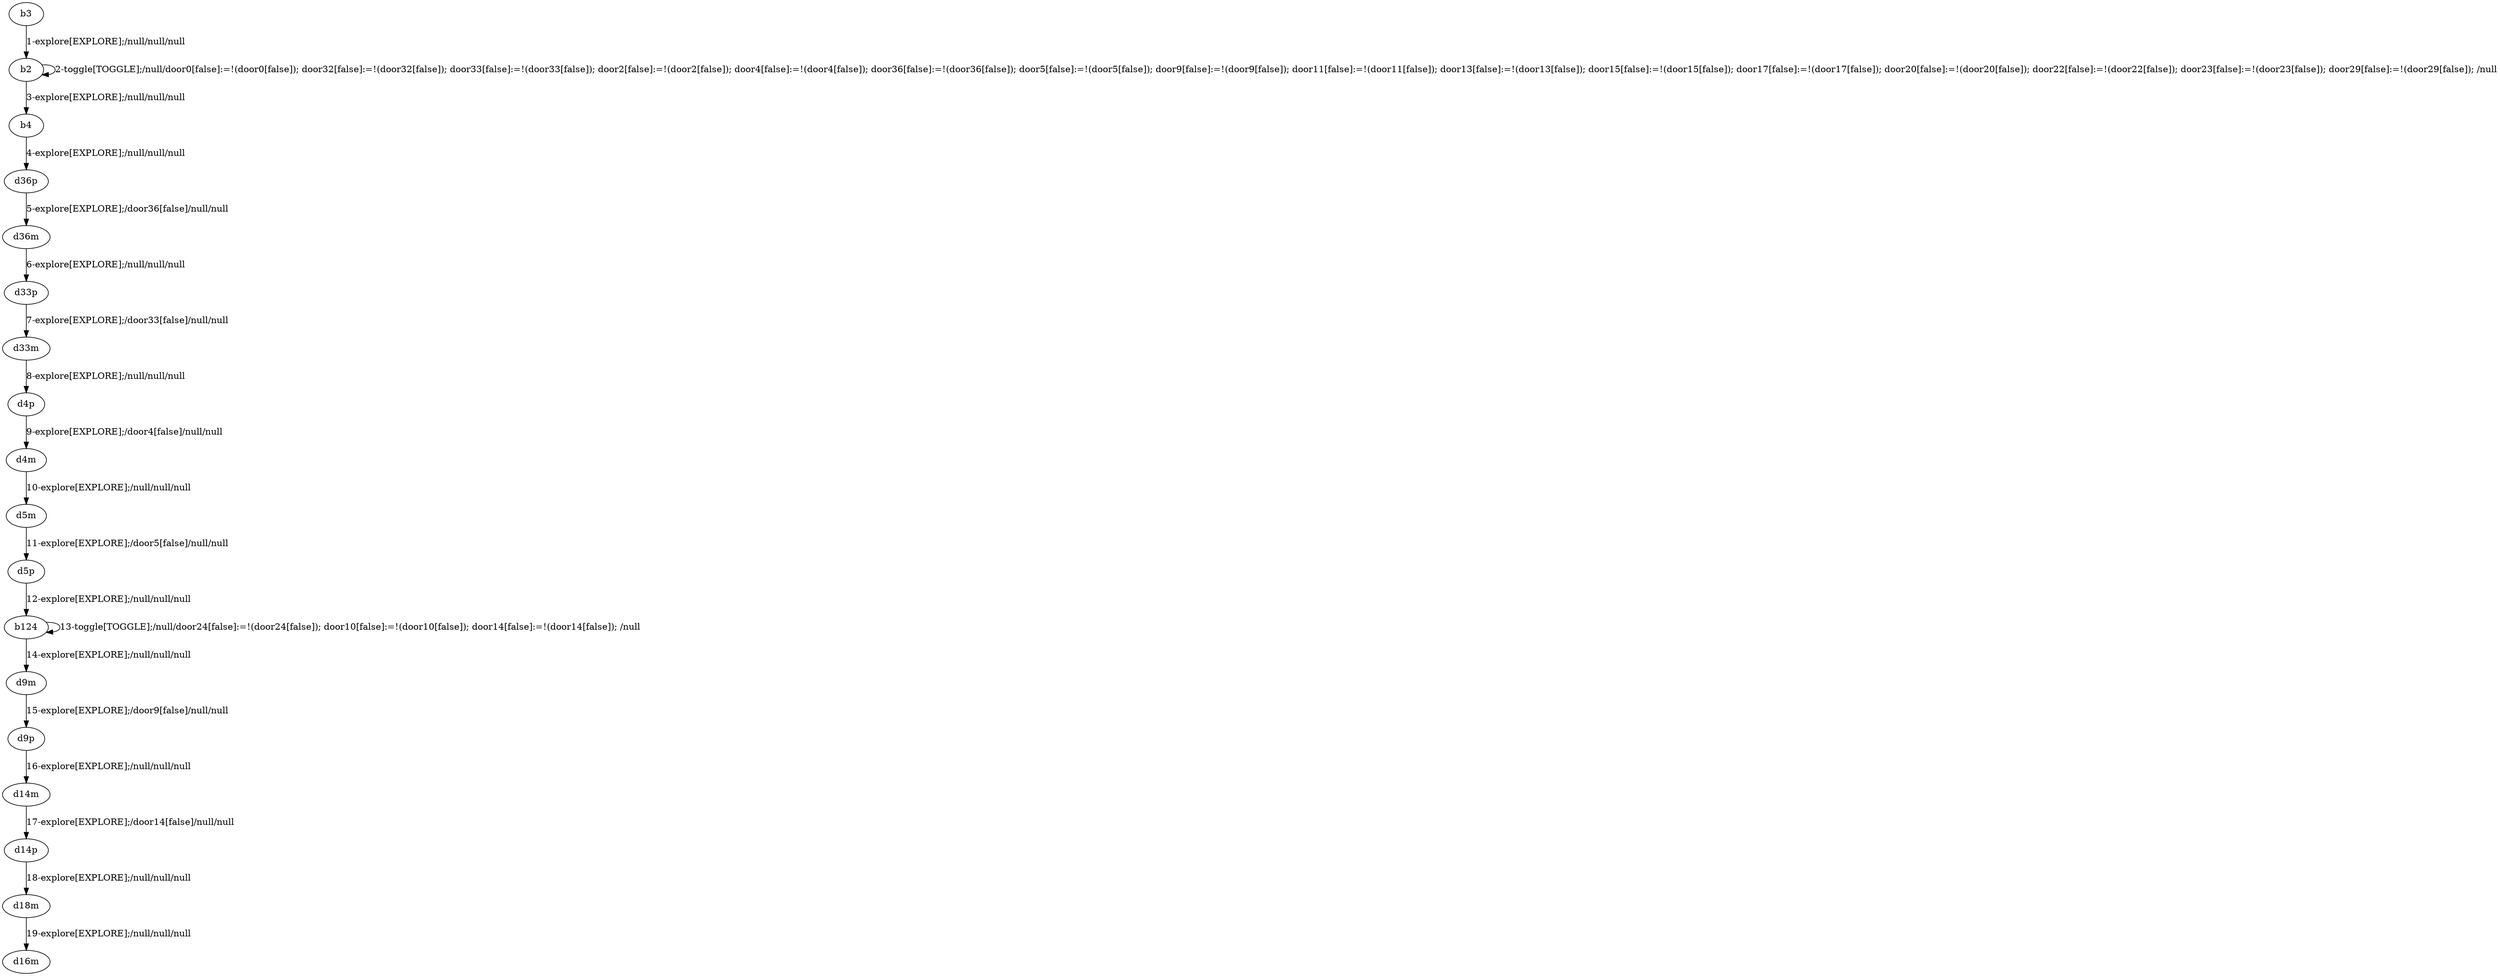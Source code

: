 # Total number of goals covered by this test: 1
# d18m --> d16m

digraph g {
"b3" -> "b2" [label = "1-explore[EXPLORE];/null/null/null"];
"b2" -> "b2" [label = "2-toggle[TOGGLE];/null/door0[false]:=!(door0[false]); door32[false]:=!(door32[false]); door33[false]:=!(door33[false]); door2[false]:=!(door2[false]); door4[false]:=!(door4[false]); door36[false]:=!(door36[false]); door5[false]:=!(door5[false]); door9[false]:=!(door9[false]); door11[false]:=!(door11[false]); door13[false]:=!(door13[false]); door15[false]:=!(door15[false]); door17[false]:=!(door17[false]); door20[false]:=!(door20[false]); door22[false]:=!(door22[false]); door23[false]:=!(door23[false]); door29[false]:=!(door29[false]); /null"];
"b2" -> "b4" [label = "3-explore[EXPLORE];/null/null/null"];
"b4" -> "d36p" [label = "4-explore[EXPLORE];/null/null/null"];
"d36p" -> "d36m" [label = "5-explore[EXPLORE];/door36[false]/null/null"];
"d36m" -> "d33p" [label = "6-explore[EXPLORE];/null/null/null"];
"d33p" -> "d33m" [label = "7-explore[EXPLORE];/door33[false]/null/null"];
"d33m" -> "d4p" [label = "8-explore[EXPLORE];/null/null/null"];
"d4p" -> "d4m" [label = "9-explore[EXPLORE];/door4[false]/null/null"];
"d4m" -> "d5m" [label = "10-explore[EXPLORE];/null/null/null"];
"d5m" -> "d5p" [label = "11-explore[EXPLORE];/door5[false]/null/null"];
"d5p" -> "b124" [label = "12-explore[EXPLORE];/null/null/null"];
"b124" -> "b124" [label = "13-toggle[TOGGLE];/null/door24[false]:=!(door24[false]); door10[false]:=!(door10[false]); door14[false]:=!(door14[false]); /null"];
"b124" -> "d9m" [label = "14-explore[EXPLORE];/null/null/null"];
"d9m" -> "d9p" [label = "15-explore[EXPLORE];/door9[false]/null/null"];
"d9p" -> "d14m" [label = "16-explore[EXPLORE];/null/null/null"];
"d14m" -> "d14p" [label = "17-explore[EXPLORE];/door14[false]/null/null"];
"d14p" -> "d18m" [label = "18-explore[EXPLORE];/null/null/null"];
"d18m" -> "d16m" [label = "19-explore[EXPLORE];/null/null/null"];
}